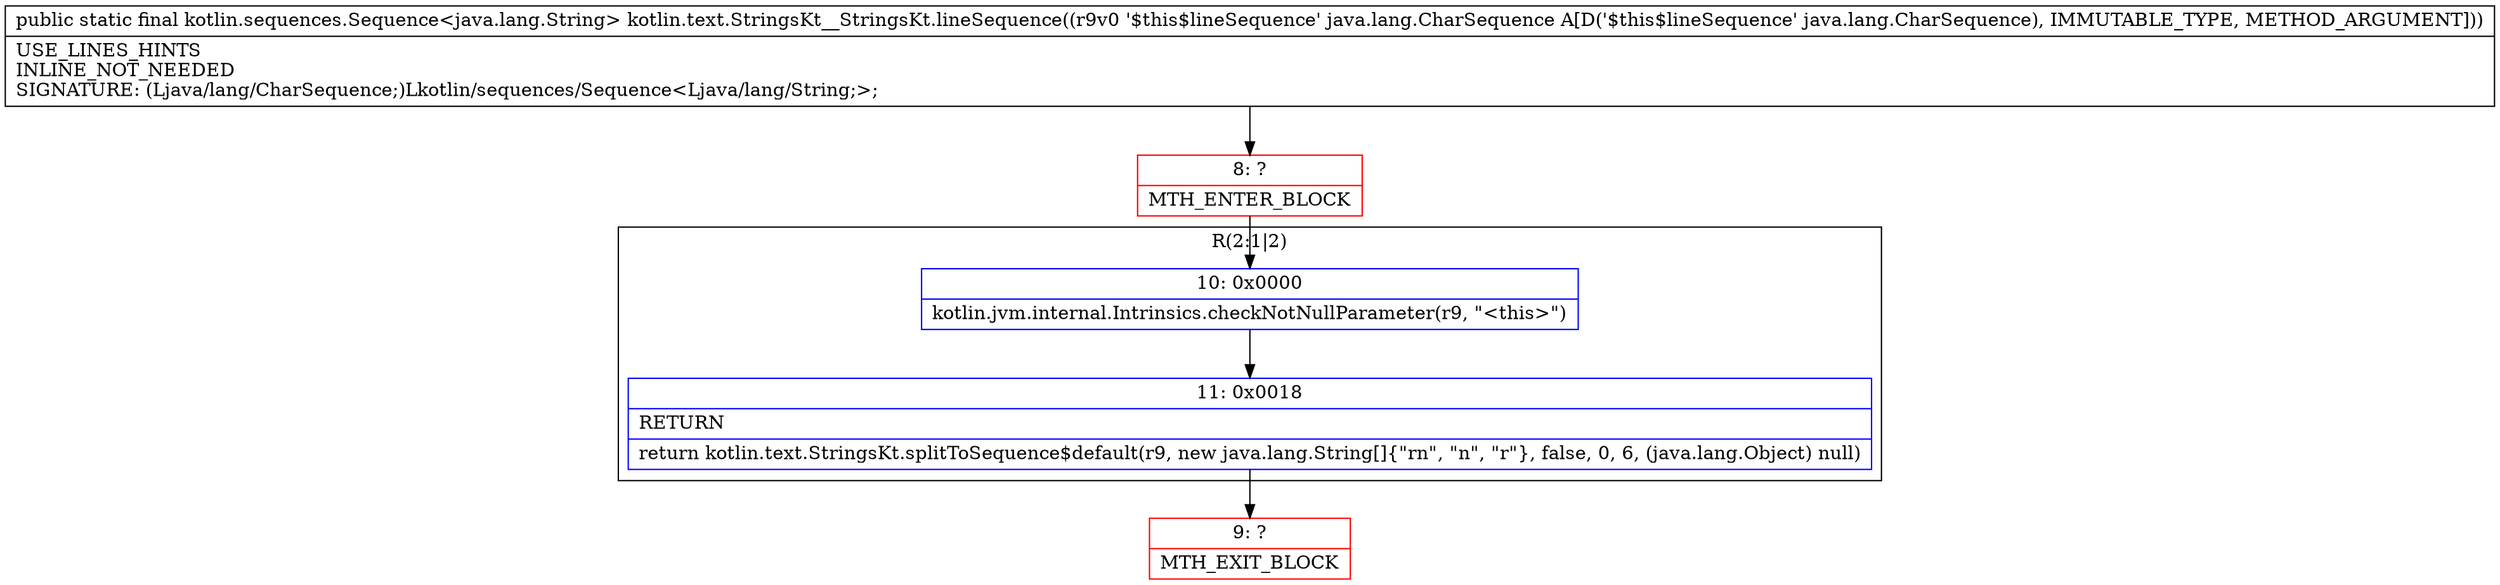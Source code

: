 digraph "CFG forkotlin.text.StringsKt__StringsKt.lineSequence(Ljava\/lang\/CharSequence;)Lkotlin\/sequences\/Sequence;" {
subgraph cluster_Region_543343490 {
label = "R(2:1|2)";
node [shape=record,color=blue];
Node_10 [shape=record,label="{10\:\ 0x0000|kotlin.jvm.internal.Intrinsics.checkNotNullParameter(r9, \"\<this\>\")\l}"];
Node_11 [shape=record,label="{11\:\ 0x0018|RETURN\l|return kotlin.text.StringsKt.splitToSequence$default(r9, new java.lang.String[]\{\"rn\", \"n\", \"r\"\}, false, 0, 6, (java.lang.Object) null)\l}"];
}
Node_8 [shape=record,color=red,label="{8\:\ ?|MTH_ENTER_BLOCK\l}"];
Node_9 [shape=record,color=red,label="{9\:\ ?|MTH_EXIT_BLOCK\l}"];
MethodNode[shape=record,label="{public static final kotlin.sequences.Sequence\<java.lang.String\> kotlin.text.StringsKt__StringsKt.lineSequence((r9v0 '$this$lineSequence' java.lang.CharSequence A[D('$this$lineSequence' java.lang.CharSequence), IMMUTABLE_TYPE, METHOD_ARGUMENT]))  | USE_LINES_HINTS\lINLINE_NOT_NEEDED\lSIGNATURE: (Ljava\/lang\/CharSequence;)Lkotlin\/sequences\/Sequence\<Ljava\/lang\/String;\>;\l}"];
MethodNode -> Node_8;Node_10 -> Node_11;
Node_11 -> Node_9;
Node_8 -> Node_10;
}

